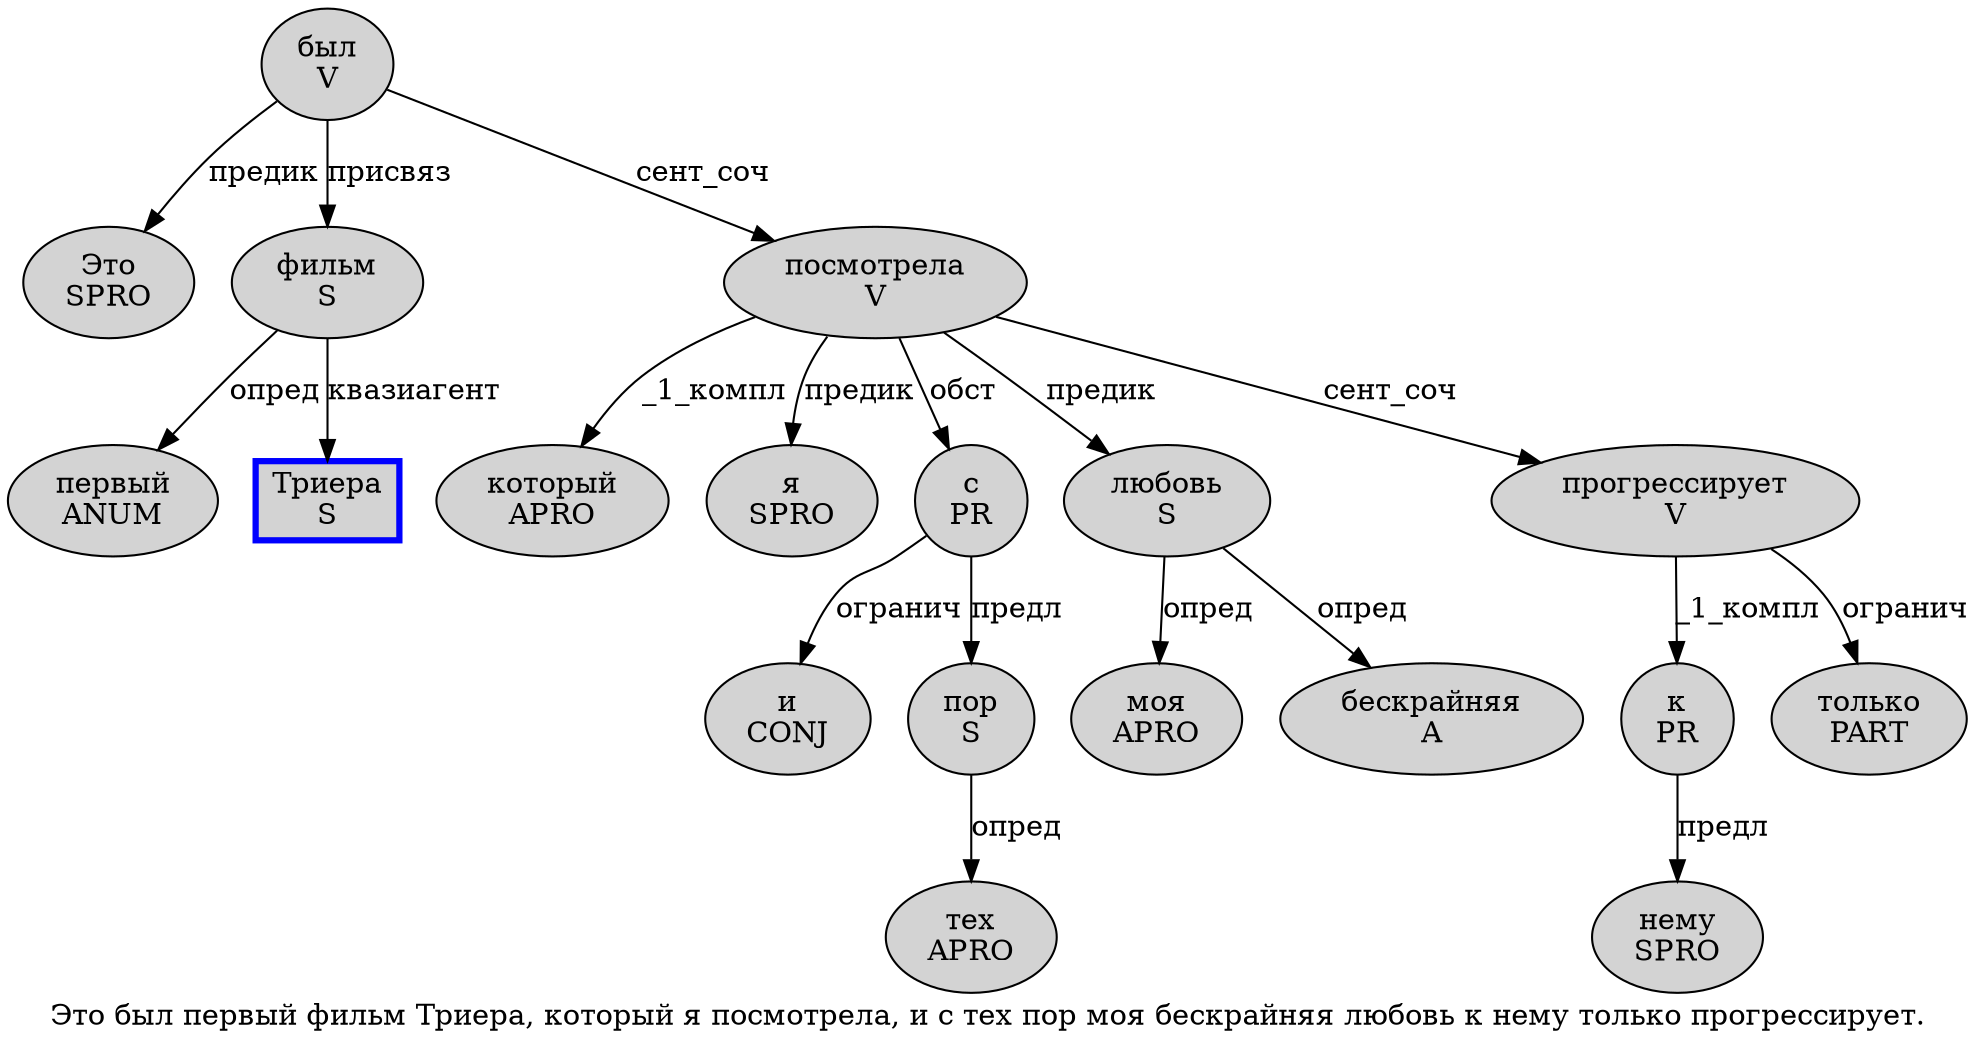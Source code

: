 digraph SENTENCE_1146 {
	graph [label="Это был первый фильм Триера, который я посмотрела, и с тех пор моя бескрайняя любовь к нему только прогрессирует."]
	node [style=filled]
		0 [label="Это
SPRO" color="" fillcolor=lightgray penwidth=1 shape=ellipse]
		1 [label="был
V" color="" fillcolor=lightgray penwidth=1 shape=ellipse]
		2 [label="первый
ANUM" color="" fillcolor=lightgray penwidth=1 shape=ellipse]
		3 [label="фильм
S" color="" fillcolor=lightgray penwidth=1 shape=ellipse]
		4 [label="Триера
S" color=blue fillcolor=lightgray penwidth=3 shape=box]
		6 [label="который
APRO" color="" fillcolor=lightgray penwidth=1 shape=ellipse]
		7 [label="я
SPRO" color="" fillcolor=lightgray penwidth=1 shape=ellipse]
		8 [label="посмотрела
V" color="" fillcolor=lightgray penwidth=1 shape=ellipse]
		10 [label="и
CONJ" color="" fillcolor=lightgray penwidth=1 shape=ellipse]
		11 [label="с
PR" color="" fillcolor=lightgray penwidth=1 shape=ellipse]
		12 [label="тех
APRO" color="" fillcolor=lightgray penwidth=1 shape=ellipse]
		13 [label="пор
S" color="" fillcolor=lightgray penwidth=1 shape=ellipse]
		14 [label="моя
APRO" color="" fillcolor=lightgray penwidth=1 shape=ellipse]
		15 [label="бескрайняя
A" color="" fillcolor=lightgray penwidth=1 shape=ellipse]
		16 [label="любовь
S" color="" fillcolor=lightgray penwidth=1 shape=ellipse]
		17 [label="к
PR" color="" fillcolor=lightgray penwidth=1 shape=ellipse]
		18 [label="нему
SPRO" color="" fillcolor=lightgray penwidth=1 shape=ellipse]
		19 [label="только
PART" color="" fillcolor=lightgray penwidth=1 shape=ellipse]
		20 [label="прогрессирует
V" color="" fillcolor=lightgray penwidth=1 shape=ellipse]
			20 -> 17 [label="_1_компл"]
			20 -> 19 [label="огранич"]
			3 -> 2 [label="опред"]
			3 -> 4 [label="квазиагент"]
			11 -> 10 [label="огранич"]
			11 -> 13 [label="предл"]
			17 -> 18 [label="предл"]
			1 -> 0 [label="предик"]
			1 -> 3 [label="присвяз"]
			1 -> 8 [label="сент_соч"]
			13 -> 12 [label="опред"]
			16 -> 14 [label="опред"]
			16 -> 15 [label="опред"]
			8 -> 6 [label="_1_компл"]
			8 -> 7 [label="предик"]
			8 -> 11 [label="обст"]
			8 -> 16 [label="предик"]
			8 -> 20 [label="сент_соч"]
}